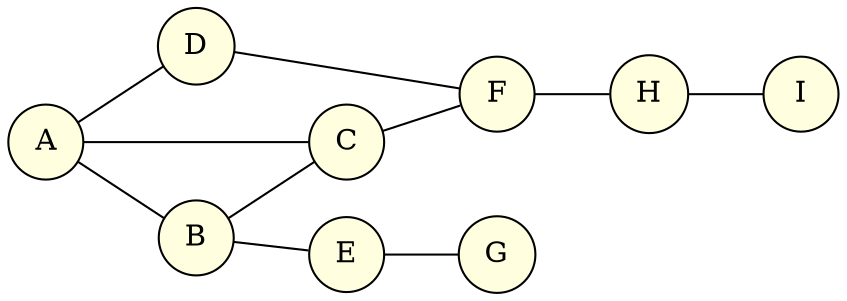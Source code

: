 
graph G {
    node [style=filled,shape=circle,color="black",fillcolor= "lightyellow"];
    rankdir=LR;
    A;
    B;
    C;
    D;
    E;
    F;
    G;
    H;
    I;
    A--B;
    A--D;
    A--C;
    B--C;
    C--F;
    D--F;
    F--H;
    H--I;
    B--E;
    E--G;
}

